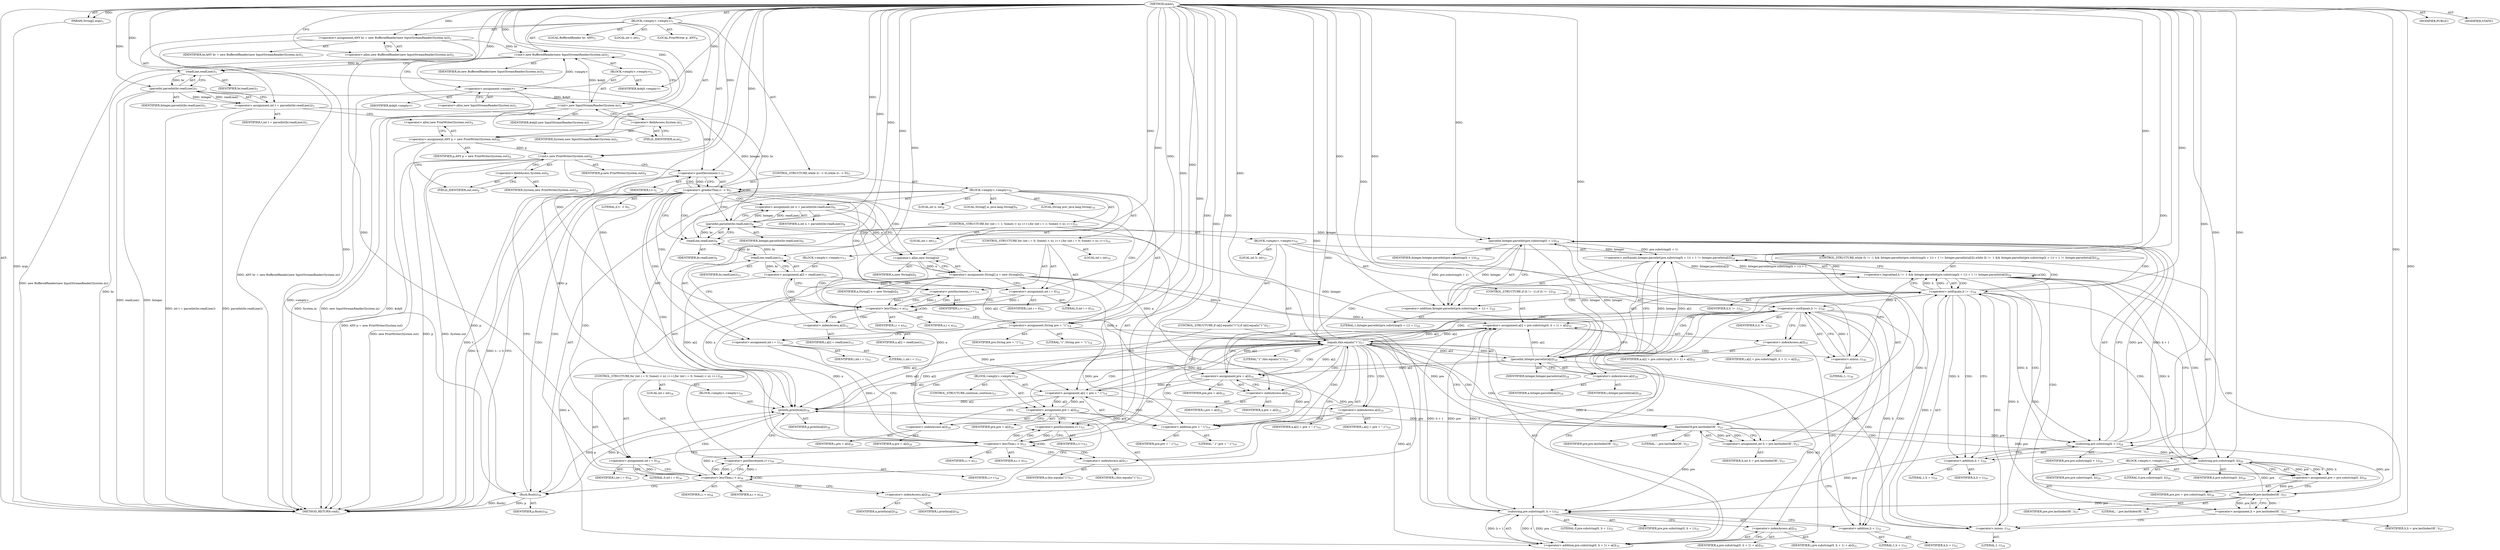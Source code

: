 digraph "main" {  
"21" [label = <(METHOD,main)<SUB>1</SUB>> ]
"22" [label = <(PARAM,String[] args)<SUB>1</SUB>> ]
"23" [label = <(BLOCK,&lt;empty&gt;,&lt;empty&gt;)<SUB>1</SUB>> ]
"4" [label = <(LOCAL,BufferedReader br: ANY)<SUB>2</SUB>> ]
"24" [label = <(&lt;operator&gt;.assignment,ANY br = new BufferedReader(new InputStreamReader(System.in)))<SUB>2</SUB>> ]
"25" [label = <(IDENTIFIER,br,ANY br = new BufferedReader(new InputStreamReader(System.in)))<SUB>2</SUB>> ]
"26" [label = <(&lt;operator&gt;.alloc,new BufferedReader(new InputStreamReader(System.in)))<SUB>2</SUB>> ]
"27" [label = <(&lt;init&gt;,new BufferedReader(new InputStreamReader(System.in)))<SUB>2</SUB>> ]
"3" [label = <(IDENTIFIER,br,new BufferedReader(new InputStreamReader(System.in)))<SUB>2</SUB>> ]
"28" [label = <(BLOCK,&lt;empty&gt;,&lt;empty&gt;)<SUB>2</SUB>> ]
"29" [label = <(&lt;operator&gt;.assignment,&lt;empty&gt;)> ]
"30" [label = <(IDENTIFIER,$obj0,&lt;empty&gt;)> ]
"31" [label = <(&lt;operator&gt;.alloc,new InputStreamReader(System.in))<SUB>2</SUB>> ]
"32" [label = <(&lt;init&gt;,new InputStreamReader(System.in))<SUB>2</SUB>> ]
"33" [label = <(IDENTIFIER,$obj0,new InputStreamReader(System.in))> ]
"34" [label = <(&lt;operator&gt;.fieldAccess,System.in)<SUB>2</SUB>> ]
"35" [label = <(IDENTIFIER,System,new InputStreamReader(System.in))<SUB>2</SUB>> ]
"36" [label = <(FIELD_IDENTIFIER,in,in)<SUB>2</SUB>> ]
"37" [label = <(IDENTIFIER,$obj0,&lt;empty&gt;)> ]
"38" [label = <(LOCAL,int t: int)<SUB>3</SUB>> ]
"39" [label = <(&lt;operator&gt;.assignment,int t = parseInt(br.readLine()))<SUB>3</SUB>> ]
"40" [label = <(IDENTIFIER,t,int t = parseInt(br.readLine()))<SUB>3</SUB>> ]
"41" [label = <(parseInt,parseInt(br.readLine()))<SUB>3</SUB>> ]
"42" [label = <(IDENTIFIER,Integer,parseInt(br.readLine()))<SUB>3</SUB>> ]
"43" [label = <(readLine,readLine())<SUB>3</SUB>> ]
"44" [label = <(IDENTIFIER,br,readLine())<SUB>3</SUB>> ]
"6" [label = <(LOCAL,PrintWriter p: ANY)<SUB>4</SUB>> ]
"45" [label = <(&lt;operator&gt;.assignment,ANY p = new PrintWriter(System.out))<SUB>4</SUB>> ]
"46" [label = <(IDENTIFIER,p,ANY p = new PrintWriter(System.out))<SUB>4</SUB>> ]
"47" [label = <(&lt;operator&gt;.alloc,new PrintWriter(System.out))<SUB>4</SUB>> ]
"48" [label = <(&lt;init&gt;,new PrintWriter(System.out))<SUB>4</SUB>> ]
"5" [label = <(IDENTIFIER,p,new PrintWriter(System.out))<SUB>4</SUB>> ]
"49" [label = <(&lt;operator&gt;.fieldAccess,System.out)<SUB>4</SUB>> ]
"50" [label = <(IDENTIFIER,System,new PrintWriter(System.out))<SUB>4</SUB>> ]
"51" [label = <(FIELD_IDENTIFIER,out,out)<SUB>4</SUB>> ]
"52" [label = <(CONTROL_STRUCTURE,while (t-- &gt; 0),while (t-- &gt; 0))<SUB>5</SUB>> ]
"53" [label = <(&lt;operator&gt;.greaterThan,t-- &gt; 0)<SUB>5</SUB>> ]
"54" [label = <(&lt;operator&gt;.postDecrement,t--)<SUB>5</SUB>> ]
"55" [label = <(IDENTIFIER,t,t--)<SUB>5</SUB>> ]
"56" [label = <(LITERAL,0,t-- &gt; 0)<SUB>5</SUB>> ]
"57" [label = <(BLOCK,&lt;empty&gt;,&lt;empty&gt;)<SUB>6</SUB>> ]
"58" [label = <(LOCAL,int n: int)<SUB>8</SUB>> ]
"59" [label = <(&lt;operator&gt;.assignment,int n = parseInt(br.readLine()))<SUB>8</SUB>> ]
"60" [label = <(IDENTIFIER,n,int n = parseInt(br.readLine()))<SUB>8</SUB>> ]
"61" [label = <(parseInt,parseInt(br.readLine()))<SUB>8</SUB>> ]
"62" [label = <(IDENTIFIER,Integer,parseInt(br.readLine()))<SUB>8</SUB>> ]
"63" [label = <(readLine,readLine())<SUB>8</SUB>> ]
"64" [label = <(IDENTIFIER,br,readLine())<SUB>8</SUB>> ]
"65" [label = <(LOCAL,String[] a: java.lang.String[])<SUB>9</SUB>> ]
"66" [label = <(&lt;operator&gt;.assignment,String[] a = new String[n])<SUB>9</SUB>> ]
"67" [label = <(IDENTIFIER,a,String[] a = new String[n])<SUB>9</SUB>> ]
"68" [label = <(&lt;operator&gt;.alloc,new String[n])> ]
"69" [label = <(IDENTIFIER,n,new String[n])<SUB>9</SUB>> ]
"70" [label = <(CONTROL_STRUCTURE,for (int i = 0; Some(i &lt; n); i++),for (int i = 0; Some(i &lt; n); i++))<SUB>10</SUB>> ]
"71" [label = <(LOCAL,int i: int)<SUB>10</SUB>> ]
"72" [label = <(&lt;operator&gt;.assignment,int i = 0)<SUB>10</SUB>> ]
"73" [label = <(IDENTIFIER,i,int i = 0)<SUB>10</SUB>> ]
"74" [label = <(LITERAL,0,int i = 0)<SUB>10</SUB>> ]
"75" [label = <(&lt;operator&gt;.lessThan,i &lt; n)<SUB>10</SUB>> ]
"76" [label = <(IDENTIFIER,i,i &lt; n)<SUB>10</SUB>> ]
"77" [label = <(IDENTIFIER,n,i &lt; n)<SUB>10</SUB>> ]
"78" [label = <(&lt;operator&gt;.postIncrement,i++)<SUB>10</SUB>> ]
"79" [label = <(IDENTIFIER,i,i++)<SUB>10</SUB>> ]
"80" [label = <(BLOCK,&lt;empty&gt;,&lt;empty&gt;)<SUB>11</SUB>> ]
"81" [label = <(&lt;operator&gt;.assignment,a[i] = readLine())<SUB>12</SUB>> ]
"82" [label = <(&lt;operator&gt;.indexAccess,a[i])<SUB>12</SUB>> ]
"83" [label = <(IDENTIFIER,a,a[i] = readLine())<SUB>12</SUB>> ]
"84" [label = <(IDENTIFIER,i,a[i] = readLine())<SUB>12</SUB>> ]
"85" [label = <(readLine,readLine())<SUB>12</SUB>> ]
"86" [label = <(IDENTIFIER,br,readLine())<SUB>12</SUB>> ]
"87" [label = <(LOCAL,String pre: java.lang.String)<SUB>14</SUB>> ]
"88" [label = <(&lt;operator&gt;.assignment,String pre = &quot;1&quot;)<SUB>14</SUB>> ]
"89" [label = <(IDENTIFIER,pre,String pre = &quot;1&quot;)<SUB>14</SUB>> ]
"90" [label = <(LITERAL,&quot;1&quot;,String pre = &quot;1&quot;)<SUB>14</SUB>> ]
"91" [label = <(CONTROL_STRUCTURE,for (int i = 1; Some(i &lt; n); i++),for (int i = 1; Some(i &lt; n); i++))<SUB>15</SUB>> ]
"92" [label = <(LOCAL,int i: int)<SUB>15</SUB>> ]
"93" [label = <(&lt;operator&gt;.assignment,int i = 1)<SUB>15</SUB>> ]
"94" [label = <(IDENTIFIER,i,int i = 1)<SUB>15</SUB>> ]
"95" [label = <(LITERAL,1,int i = 1)<SUB>15</SUB>> ]
"96" [label = <(&lt;operator&gt;.lessThan,i &lt; n)<SUB>15</SUB>> ]
"97" [label = <(IDENTIFIER,i,i &lt; n)<SUB>15</SUB>> ]
"98" [label = <(IDENTIFIER,n,i &lt; n)<SUB>15</SUB>> ]
"99" [label = <(&lt;operator&gt;.postIncrement,i++)<SUB>15</SUB>> ]
"100" [label = <(IDENTIFIER,i,i++)<SUB>15</SUB>> ]
"101" [label = <(BLOCK,&lt;empty&gt;,&lt;empty&gt;)<SUB>16</SUB>> ]
"102" [label = <(CONTROL_STRUCTURE,if (a[i].equals(&quot;1&quot;)),if (a[i].equals(&quot;1&quot;)))<SUB>17</SUB>> ]
"103" [label = <(equals,this.equals(&quot;1&quot;))<SUB>17</SUB>> ]
"104" [label = <(&lt;operator&gt;.indexAccess,a[i])<SUB>17</SUB>> ]
"105" [label = <(IDENTIFIER,a,this.equals(&quot;1&quot;))<SUB>17</SUB>> ]
"106" [label = <(IDENTIFIER,i,this.equals(&quot;1&quot;))<SUB>17</SUB>> ]
"107" [label = <(LITERAL,&quot;1&quot;,this.equals(&quot;1&quot;))<SUB>17</SUB>> ]
"108" [label = <(BLOCK,&lt;empty&gt;,&lt;empty&gt;)<SUB>18</SUB>> ]
"109" [label = <(&lt;operator&gt;.assignment,a[i] = pre + &quot;.1&quot;)<SUB>19</SUB>> ]
"110" [label = <(&lt;operator&gt;.indexAccess,a[i])<SUB>19</SUB>> ]
"111" [label = <(IDENTIFIER,a,a[i] = pre + &quot;.1&quot;)<SUB>19</SUB>> ]
"112" [label = <(IDENTIFIER,i,a[i] = pre + &quot;.1&quot;)<SUB>19</SUB>> ]
"113" [label = <(&lt;operator&gt;.addition,pre + &quot;.1&quot;)<SUB>19</SUB>> ]
"114" [label = <(IDENTIFIER,pre,pre + &quot;.1&quot;)<SUB>19</SUB>> ]
"115" [label = <(LITERAL,&quot;.1&quot;,pre + &quot;.1&quot;)<SUB>19</SUB>> ]
"116" [label = <(&lt;operator&gt;.assignment,pre = a[i])<SUB>20</SUB>> ]
"117" [label = <(IDENTIFIER,pre,pre = a[i])<SUB>20</SUB>> ]
"118" [label = <(&lt;operator&gt;.indexAccess,a[i])<SUB>20</SUB>> ]
"119" [label = <(IDENTIFIER,a,pre = a[i])<SUB>20</SUB>> ]
"120" [label = <(IDENTIFIER,i,pre = a[i])<SUB>20</SUB>> ]
"121" [label = <(CONTROL_STRUCTURE,continue;,continue;)<SUB>21</SUB>> ]
"122" [label = <(LOCAL,int li: int)<SUB>23</SUB>> ]
"123" [label = <(&lt;operator&gt;.assignment,int li = pre.lastIndexOf('.'))<SUB>23</SUB>> ]
"124" [label = <(IDENTIFIER,li,int li = pre.lastIndexOf('.'))<SUB>23</SUB>> ]
"125" [label = <(lastIndexOf,pre.lastIndexOf('.'))<SUB>23</SUB>> ]
"126" [label = <(IDENTIFIER,pre,pre.lastIndexOf('.'))<SUB>23</SUB>> ]
"127" [label = <(LITERAL,'.',pre.lastIndexOf('.'))<SUB>23</SUB>> ]
"128" [label = <(CONTROL_STRUCTURE,while (li != -1 &amp;&amp; Integer.parseInt(pre.substring(li + 1)) + 1 != Integer.parseInt(a[i])),while (li != -1 &amp;&amp; Integer.parseInt(pre.substring(li + 1)) + 1 != Integer.parseInt(a[i])))<SUB>24</SUB>> ]
"129" [label = <(&lt;operator&gt;.logicalAnd,li != -1 &amp;&amp; Integer.parseInt(pre.substring(li + 1)) + 1 != Integer.parseInt(a[i]))<SUB>24</SUB>> ]
"130" [label = <(&lt;operator&gt;.notEquals,li != -1)<SUB>24</SUB>> ]
"131" [label = <(IDENTIFIER,li,li != -1)<SUB>24</SUB>> ]
"132" [label = <(&lt;operator&gt;.minus,-1)<SUB>24</SUB>> ]
"133" [label = <(LITERAL,1,-1)<SUB>24</SUB>> ]
"134" [label = <(&lt;operator&gt;.notEquals,Integer.parseInt(pre.substring(li + 1)) + 1 != Integer.parseInt(a[i]))<SUB>24</SUB>> ]
"135" [label = <(&lt;operator&gt;.addition,Integer.parseInt(pre.substring(li + 1)) + 1)<SUB>24</SUB>> ]
"136" [label = <(parseInt,Integer.parseInt(pre.substring(li + 1)))<SUB>24</SUB>> ]
"137" [label = <(IDENTIFIER,Integer,Integer.parseInt(pre.substring(li + 1)))<SUB>24</SUB>> ]
"138" [label = <(substring,pre.substring(li + 1))<SUB>24</SUB>> ]
"139" [label = <(IDENTIFIER,pre,pre.substring(li + 1))<SUB>24</SUB>> ]
"140" [label = <(&lt;operator&gt;.addition,li + 1)<SUB>24</SUB>> ]
"141" [label = <(IDENTIFIER,li,li + 1)<SUB>24</SUB>> ]
"142" [label = <(LITERAL,1,li + 1)<SUB>24</SUB>> ]
"143" [label = <(LITERAL,1,Integer.parseInt(pre.substring(li + 1)) + 1)<SUB>24</SUB>> ]
"144" [label = <(parseInt,Integer.parseInt(a[i]))<SUB>24</SUB>> ]
"145" [label = <(IDENTIFIER,Integer,Integer.parseInt(a[i]))<SUB>24</SUB>> ]
"146" [label = <(&lt;operator&gt;.indexAccess,a[i])<SUB>24</SUB>> ]
"147" [label = <(IDENTIFIER,a,Integer.parseInt(a[i]))<SUB>24</SUB>> ]
"148" [label = <(IDENTIFIER,i,Integer.parseInt(a[i]))<SUB>24</SUB>> ]
"149" [label = <(BLOCK,&lt;empty&gt;,&lt;empty&gt;)<SUB>25</SUB>> ]
"150" [label = <(&lt;operator&gt;.assignment,pre = pre.substring(0, li))<SUB>26</SUB>> ]
"151" [label = <(IDENTIFIER,pre,pre = pre.substring(0, li))<SUB>26</SUB>> ]
"152" [label = <(substring,pre.substring(0, li))<SUB>26</SUB>> ]
"153" [label = <(IDENTIFIER,pre,pre.substring(0, li))<SUB>26</SUB>> ]
"154" [label = <(LITERAL,0,pre.substring(0, li))<SUB>26</SUB>> ]
"155" [label = <(IDENTIFIER,li,pre.substring(0, li))<SUB>26</SUB>> ]
"156" [label = <(&lt;operator&gt;.assignment,li = pre.lastIndexOf('.'))<SUB>27</SUB>> ]
"157" [label = <(IDENTIFIER,li,li = pre.lastIndexOf('.'))<SUB>27</SUB>> ]
"158" [label = <(lastIndexOf,pre.lastIndexOf('.'))<SUB>27</SUB>> ]
"159" [label = <(IDENTIFIER,pre,pre.lastIndexOf('.'))<SUB>27</SUB>> ]
"160" [label = <(LITERAL,'.',pre.lastIndexOf('.'))<SUB>27</SUB>> ]
"161" [label = <(CONTROL_STRUCTURE,if (li != -1),if (li != -1))<SUB>30</SUB>> ]
"162" [label = <(&lt;operator&gt;.notEquals,li != -1)<SUB>30</SUB>> ]
"163" [label = <(IDENTIFIER,li,li != -1)<SUB>30</SUB>> ]
"164" [label = <(&lt;operator&gt;.minus,-1)<SUB>30</SUB>> ]
"165" [label = <(LITERAL,1,-1)<SUB>30</SUB>> ]
"166" [label = <(&lt;operator&gt;.assignment,a[i] = pre.substring(0, li + 1) + a[i])<SUB>31</SUB>> ]
"167" [label = <(&lt;operator&gt;.indexAccess,a[i])<SUB>31</SUB>> ]
"168" [label = <(IDENTIFIER,a,a[i] = pre.substring(0, li + 1) + a[i])<SUB>31</SUB>> ]
"169" [label = <(IDENTIFIER,i,a[i] = pre.substring(0, li + 1) + a[i])<SUB>31</SUB>> ]
"170" [label = <(&lt;operator&gt;.addition,pre.substring(0, li + 1) + a[i])<SUB>31</SUB>> ]
"171" [label = <(substring,pre.substring(0, li + 1))<SUB>31</SUB>> ]
"172" [label = <(IDENTIFIER,pre,pre.substring(0, li + 1))<SUB>31</SUB>> ]
"173" [label = <(LITERAL,0,pre.substring(0, li + 1))<SUB>31</SUB>> ]
"174" [label = <(&lt;operator&gt;.addition,li + 1)<SUB>31</SUB>> ]
"175" [label = <(IDENTIFIER,li,li + 1)<SUB>31</SUB>> ]
"176" [label = <(LITERAL,1,li + 1)<SUB>31</SUB>> ]
"177" [label = <(&lt;operator&gt;.indexAccess,a[i])<SUB>31</SUB>> ]
"178" [label = <(IDENTIFIER,a,pre.substring(0, li + 1) + a[i])<SUB>31</SUB>> ]
"179" [label = <(IDENTIFIER,i,pre.substring(0, li + 1) + a[i])<SUB>31</SUB>> ]
"180" [label = <(&lt;operator&gt;.assignment,pre = a[i])<SUB>32</SUB>> ]
"181" [label = <(IDENTIFIER,pre,pre = a[i])<SUB>32</SUB>> ]
"182" [label = <(&lt;operator&gt;.indexAccess,a[i])<SUB>32</SUB>> ]
"183" [label = <(IDENTIFIER,a,pre = a[i])<SUB>32</SUB>> ]
"184" [label = <(IDENTIFIER,i,pre = a[i])<SUB>32</SUB>> ]
"185" [label = <(CONTROL_STRUCTURE,for (int i = 0; Some(i &lt; n); i++),for (int i = 0; Some(i &lt; n); i++))<SUB>34</SUB>> ]
"186" [label = <(LOCAL,int i: int)<SUB>34</SUB>> ]
"187" [label = <(&lt;operator&gt;.assignment,int i = 0)<SUB>34</SUB>> ]
"188" [label = <(IDENTIFIER,i,int i = 0)<SUB>34</SUB>> ]
"189" [label = <(LITERAL,0,int i = 0)<SUB>34</SUB>> ]
"190" [label = <(&lt;operator&gt;.lessThan,i &lt; n)<SUB>34</SUB>> ]
"191" [label = <(IDENTIFIER,i,i &lt; n)<SUB>34</SUB>> ]
"192" [label = <(IDENTIFIER,n,i &lt; n)<SUB>34</SUB>> ]
"193" [label = <(&lt;operator&gt;.postIncrement,i++)<SUB>34</SUB>> ]
"194" [label = <(IDENTIFIER,i,i++)<SUB>34</SUB>> ]
"195" [label = <(BLOCK,&lt;empty&gt;,&lt;empty&gt;)<SUB>35</SUB>> ]
"196" [label = <(println,println(a[i]))<SUB>36</SUB>> ]
"197" [label = <(IDENTIFIER,p,println(a[i]))<SUB>36</SUB>> ]
"198" [label = <(&lt;operator&gt;.indexAccess,a[i])<SUB>36</SUB>> ]
"199" [label = <(IDENTIFIER,a,println(a[i]))<SUB>36</SUB>> ]
"200" [label = <(IDENTIFIER,i,println(a[i]))<SUB>36</SUB>> ]
"201" [label = <(flush,flush())<SUB>38</SUB>> ]
"202" [label = <(IDENTIFIER,p,flush())<SUB>38</SUB>> ]
"203" [label = <(MODIFIER,PUBLIC)> ]
"204" [label = <(MODIFIER,STATIC)> ]
"205" [label = <(METHOD_RETURN,void)<SUB>1</SUB>> ]
  "21" -> "22"  [ label = "AST: "] 
  "21" -> "23"  [ label = "AST: "] 
  "21" -> "203"  [ label = "AST: "] 
  "21" -> "204"  [ label = "AST: "] 
  "21" -> "205"  [ label = "AST: "] 
  "23" -> "4"  [ label = "AST: "] 
  "23" -> "24"  [ label = "AST: "] 
  "23" -> "27"  [ label = "AST: "] 
  "23" -> "38"  [ label = "AST: "] 
  "23" -> "39"  [ label = "AST: "] 
  "23" -> "6"  [ label = "AST: "] 
  "23" -> "45"  [ label = "AST: "] 
  "23" -> "48"  [ label = "AST: "] 
  "23" -> "52"  [ label = "AST: "] 
  "24" -> "25"  [ label = "AST: "] 
  "24" -> "26"  [ label = "AST: "] 
  "27" -> "3"  [ label = "AST: "] 
  "27" -> "28"  [ label = "AST: "] 
  "28" -> "29"  [ label = "AST: "] 
  "28" -> "32"  [ label = "AST: "] 
  "28" -> "37"  [ label = "AST: "] 
  "29" -> "30"  [ label = "AST: "] 
  "29" -> "31"  [ label = "AST: "] 
  "32" -> "33"  [ label = "AST: "] 
  "32" -> "34"  [ label = "AST: "] 
  "34" -> "35"  [ label = "AST: "] 
  "34" -> "36"  [ label = "AST: "] 
  "39" -> "40"  [ label = "AST: "] 
  "39" -> "41"  [ label = "AST: "] 
  "41" -> "42"  [ label = "AST: "] 
  "41" -> "43"  [ label = "AST: "] 
  "43" -> "44"  [ label = "AST: "] 
  "45" -> "46"  [ label = "AST: "] 
  "45" -> "47"  [ label = "AST: "] 
  "48" -> "5"  [ label = "AST: "] 
  "48" -> "49"  [ label = "AST: "] 
  "49" -> "50"  [ label = "AST: "] 
  "49" -> "51"  [ label = "AST: "] 
  "52" -> "53"  [ label = "AST: "] 
  "52" -> "57"  [ label = "AST: "] 
  "53" -> "54"  [ label = "AST: "] 
  "53" -> "56"  [ label = "AST: "] 
  "54" -> "55"  [ label = "AST: "] 
  "57" -> "58"  [ label = "AST: "] 
  "57" -> "59"  [ label = "AST: "] 
  "57" -> "65"  [ label = "AST: "] 
  "57" -> "66"  [ label = "AST: "] 
  "57" -> "70"  [ label = "AST: "] 
  "57" -> "87"  [ label = "AST: "] 
  "57" -> "88"  [ label = "AST: "] 
  "57" -> "91"  [ label = "AST: "] 
  "57" -> "185"  [ label = "AST: "] 
  "57" -> "201"  [ label = "AST: "] 
  "59" -> "60"  [ label = "AST: "] 
  "59" -> "61"  [ label = "AST: "] 
  "61" -> "62"  [ label = "AST: "] 
  "61" -> "63"  [ label = "AST: "] 
  "63" -> "64"  [ label = "AST: "] 
  "66" -> "67"  [ label = "AST: "] 
  "66" -> "68"  [ label = "AST: "] 
  "68" -> "69"  [ label = "AST: "] 
  "70" -> "71"  [ label = "AST: "] 
  "70" -> "72"  [ label = "AST: "] 
  "70" -> "75"  [ label = "AST: "] 
  "70" -> "78"  [ label = "AST: "] 
  "70" -> "80"  [ label = "AST: "] 
  "72" -> "73"  [ label = "AST: "] 
  "72" -> "74"  [ label = "AST: "] 
  "75" -> "76"  [ label = "AST: "] 
  "75" -> "77"  [ label = "AST: "] 
  "78" -> "79"  [ label = "AST: "] 
  "80" -> "81"  [ label = "AST: "] 
  "81" -> "82"  [ label = "AST: "] 
  "81" -> "85"  [ label = "AST: "] 
  "82" -> "83"  [ label = "AST: "] 
  "82" -> "84"  [ label = "AST: "] 
  "85" -> "86"  [ label = "AST: "] 
  "88" -> "89"  [ label = "AST: "] 
  "88" -> "90"  [ label = "AST: "] 
  "91" -> "92"  [ label = "AST: "] 
  "91" -> "93"  [ label = "AST: "] 
  "91" -> "96"  [ label = "AST: "] 
  "91" -> "99"  [ label = "AST: "] 
  "91" -> "101"  [ label = "AST: "] 
  "93" -> "94"  [ label = "AST: "] 
  "93" -> "95"  [ label = "AST: "] 
  "96" -> "97"  [ label = "AST: "] 
  "96" -> "98"  [ label = "AST: "] 
  "99" -> "100"  [ label = "AST: "] 
  "101" -> "102"  [ label = "AST: "] 
  "101" -> "122"  [ label = "AST: "] 
  "101" -> "123"  [ label = "AST: "] 
  "101" -> "128"  [ label = "AST: "] 
  "101" -> "161"  [ label = "AST: "] 
  "101" -> "180"  [ label = "AST: "] 
  "102" -> "103"  [ label = "AST: "] 
  "102" -> "108"  [ label = "AST: "] 
  "103" -> "104"  [ label = "AST: "] 
  "103" -> "107"  [ label = "AST: "] 
  "104" -> "105"  [ label = "AST: "] 
  "104" -> "106"  [ label = "AST: "] 
  "108" -> "109"  [ label = "AST: "] 
  "108" -> "116"  [ label = "AST: "] 
  "108" -> "121"  [ label = "AST: "] 
  "109" -> "110"  [ label = "AST: "] 
  "109" -> "113"  [ label = "AST: "] 
  "110" -> "111"  [ label = "AST: "] 
  "110" -> "112"  [ label = "AST: "] 
  "113" -> "114"  [ label = "AST: "] 
  "113" -> "115"  [ label = "AST: "] 
  "116" -> "117"  [ label = "AST: "] 
  "116" -> "118"  [ label = "AST: "] 
  "118" -> "119"  [ label = "AST: "] 
  "118" -> "120"  [ label = "AST: "] 
  "123" -> "124"  [ label = "AST: "] 
  "123" -> "125"  [ label = "AST: "] 
  "125" -> "126"  [ label = "AST: "] 
  "125" -> "127"  [ label = "AST: "] 
  "128" -> "129"  [ label = "AST: "] 
  "128" -> "149"  [ label = "AST: "] 
  "129" -> "130"  [ label = "AST: "] 
  "129" -> "134"  [ label = "AST: "] 
  "130" -> "131"  [ label = "AST: "] 
  "130" -> "132"  [ label = "AST: "] 
  "132" -> "133"  [ label = "AST: "] 
  "134" -> "135"  [ label = "AST: "] 
  "134" -> "144"  [ label = "AST: "] 
  "135" -> "136"  [ label = "AST: "] 
  "135" -> "143"  [ label = "AST: "] 
  "136" -> "137"  [ label = "AST: "] 
  "136" -> "138"  [ label = "AST: "] 
  "138" -> "139"  [ label = "AST: "] 
  "138" -> "140"  [ label = "AST: "] 
  "140" -> "141"  [ label = "AST: "] 
  "140" -> "142"  [ label = "AST: "] 
  "144" -> "145"  [ label = "AST: "] 
  "144" -> "146"  [ label = "AST: "] 
  "146" -> "147"  [ label = "AST: "] 
  "146" -> "148"  [ label = "AST: "] 
  "149" -> "150"  [ label = "AST: "] 
  "149" -> "156"  [ label = "AST: "] 
  "150" -> "151"  [ label = "AST: "] 
  "150" -> "152"  [ label = "AST: "] 
  "152" -> "153"  [ label = "AST: "] 
  "152" -> "154"  [ label = "AST: "] 
  "152" -> "155"  [ label = "AST: "] 
  "156" -> "157"  [ label = "AST: "] 
  "156" -> "158"  [ label = "AST: "] 
  "158" -> "159"  [ label = "AST: "] 
  "158" -> "160"  [ label = "AST: "] 
  "161" -> "162"  [ label = "AST: "] 
  "161" -> "166"  [ label = "AST: "] 
  "162" -> "163"  [ label = "AST: "] 
  "162" -> "164"  [ label = "AST: "] 
  "164" -> "165"  [ label = "AST: "] 
  "166" -> "167"  [ label = "AST: "] 
  "166" -> "170"  [ label = "AST: "] 
  "167" -> "168"  [ label = "AST: "] 
  "167" -> "169"  [ label = "AST: "] 
  "170" -> "171"  [ label = "AST: "] 
  "170" -> "177"  [ label = "AST: "] 
  "171" -> "172"  [ label = "AST: "] 
  "171" -> "173"  [ label = "AST: "] 
  "171" -> "174"  [ label = "AST: "] 
  "174" -> "175"  [ label = "AST: "] 
  "174" -> "176"  [ label = "AST: "] 
  "177" -> "178"  [ label = "AST: "] 
  "177" -> "179"  [ label = "AST: "] 
  "180" -> "181"  [ label = "AST: "] 
  "180" -> "182"  [ label = "AST: "] 
  "182" -> "183"  [ label = "AST: "] 
  "182" -> "184"  [ label = "AST: "] 
  "185" -> "186"  [ label = "AST: "] 
  "185" -> "187"  [ label = "AST: "] 
  "185" -> "190"  [ label = "AST: "] 
  "185" -> "193"  [ label = "AST: "] 
  "185" -> "195"  [ label = "AST: "] 
  "187" -> "188"  [ label = "AST: "] 
  "187" -> "189"  [ label = "AST: "] 
  "190" -> "191"  [ label = "AST: "] 
  "190" -> "192"  [ label = "AST: "] 
  "193" -> "194"  [ label = "AST: "] 
  "195" -> "196"  [ label = "AST: "] 
  "196" -> "197"  [ label = "AST: "] 
  "196" -> "198"  [ label = "AST: "] 
  "198" -> "199"  [ label = "AST: "] 
  "198" -> "200"  [ label = "AST: "] 
  "201" -> "202"  [ label = "AST: "] 
  "24" -> "31"  [ label = "CFG: "] 
  "27" -> "43"  [ label = "CFG: "] 
  "39" -> "47"  [ label = "CFG: "] 
  "45" -> "51"  [ label = "CFG: "] 
  "48" -> "54"  [ label = "CFG: "] 
  "26" -> "24"  [ label = "CFG: "] 
  "41" -> "39"  [ label = "CFG: "] 
  "47" -> "45"  [ label = "CFG: "] 
  "49" -> "48"  [ label = "CFG: "] 
  "53" -> "205"  [ label = "CFG: "] 
  "53" -> "63"  [ label = "CFG: "] 
  "29" -> "36"  [ label = "CFG: "] 
  "32" -> "27"  [ label = "CFG: "] 
  "43" -> "41"  [ label = "CFG: "] 
  "51" -> "49"  [ label = "CFG: "] 
  "54" -> "53"  [ label = "CFG: "] 
  "59" -> "68"  [ label = "CFG: "] 
  "66" -> "72"  [ label = "CFG: "] 
  "88" -> "93"  [ label = "CFG: "] 
  "201" -> "54"  [ label = "CFG: "] 
  "31" -> "29"  [ label = "CFG: "] 
  "34" -> "32"  [ label = "CFG: "] 
  "61" -> "59"  [ label = "CFG: "] 
  "68" -> "66"  [ label = "CFG: "] 
  "72" -> "75"  [ label = "CFG: "] 
  "75" -> "82"  [ label = "CFG: "] 
  "75" -> "88"  [ label = "CFG: "] 
  "78" -> "75"  [ label = "CFG: "] 
  "93" -> "96"  [ label = "CFG: "] 
  "96" -> "104"  [ label = "CFG: "] 
  "96" -> "187"  [ label = "CFG: "] 
  "99" -> "96"  [ label = "CFG: "] 
  "187" -> "190"  [ label = "CFG: "] 
  "190" -> "198"  [ label = "CFG: "] 
  "190" -> "201"  [ label = "CFG: "] 
  "193" -> "190"  [ label = "CFG: "] 
  "36" -> "34"  [ label = "CFG: "] 
  "63" -> "61"  [ label = "CFG: "] 
  "81" -> "78"  [ label = "CFG: "] 
  "123" -> "132"  [ label = "CFG: "] 
  "180" -> "99"  [ label = "CFG: "] 
  "196" -> "193"  [ label = "CFG: "] 
  "82" -> "85"  [ label = "CFG: "] 
  "85" -> "81"  [ label = "CFG: "] 
  "103" -> "110"  [ label = "CFG: "] 
  "103" -> "125"  [ label = "CFG: "] 
  "125" -> "123"  [ label = "CFG: "] 
  "129" -> "152"  [ label = "CFG: "] 
  "129" -> "164"  [ label = "CFG: "] 
  "162" -> "167"  [ label = "CFG: "] 
  "162" -> "182"  [ label = "CFG: "] 
  "166" -> "182"  [ label = "CFG: "] 
  "182" -> "180"  [ label = "CFG: "] 
  "198" -> "196"  [ label = "CFG: "] 
  "104" -> "103"  [ label = "CFG: "] 
  "109" -> "118"  [ label = "CFG: "] 
  "116" -> "99"  [ label = "CFG: "] 
  "130" -> "129"  [ label = "CFG: "] 
  "130" -> "140"  [ label = "CFG: "] 
  "134" -> "129"  [ label = "CFG: "] 
  "150" -> "158"  [ label = "CFG: "] 
  "156" -> "132"  [ label = "CFG: "] 
  "164" -> "162"  [ label = "CFG: "] 
  "167" -> "174"  [ label = "CFG: "] 
  "170" -> "166"  [ label = "CFG: "] 
  "110" -> "113"  [ label = "CFG: "] 
  "113" -> "109"  [ label = "CFG: "] 
  "118" -> "116"  [ label = "CFG: "] 
  "132" -> "130"  [ label = "CFG: "] 
  "135" -> "146"  [ label = "CFG: "] 
  "144" -> "134"  [ label = "CFG: "] 
  "152" -> "150"  [ label = "CFG: "] 
  "158" -> "156"  [ label = "CFG: "] 
  "171" -> "177"  [ label = "CFG: "] 
  "177" -> "170"  [ label = "CFG: "] 
  "136" -> "135"  [ label = "CFG: "] 
  "146" -> "144"  [ label = "CFG: "] 
  "174" -> "171"  [ label = "CFG: "] 
  "138" -> "136"  [ label = "CFG: "] 
  "140" -> "138"  [ label = "CFG: "] 
  "21" -> "26"  [ label = "CFG: "] 
  "22" -> "205"  [ label = "DDG: args"] 
  "24" -> "205"  [ label = "DDG: ANY br = new BufferedReader(new InputStreamReader(System.in))"] 
  "29" -> "205"  [ label = "DDG: &lt;empty&gt;"] 
  "32" -> "205"  [ label = "DDG: $obj0"] 
  "32" -> "205"  [ label = "DDG: System.in"] 
  "32" -> "205"  [ label = "DDG: new InputStreamReader(System.in)"] 
  "27" -> "205"  [ label = "DDG: new BufferedReader(new InputStreamReader(System.in))"] 
  "41" -> "205"  [ label = "DDG: Integer"] 
  "43" -> "205"  [ label = "DDG: br"] 
  "41" -> "205"  [ label = "DDG: readLine()"] 
  "39" -> "205"  [ label = "DDG: parseInt(br.readLine())"] 
  "39" -> "205"  [ label = "DDG: int t = parseInt(br.readLine())"] 
  "45" -> "205"  [ label = "DDG: ANY p = new PrintWriter(System.out)"] 
  "48" -> "205"  [ label = "DDG: p"] 
  "48" -> "205"  [ label = "DDG: System.out"] 
  "48" -> "205"  [ label = "DDG: new PrintWriter(System.out)"] 
  "54" -> "205"  [ label = "DDG: t"] 
  "53" -> "205"  [ label = "DDG: t--"] 
  "53" -> "205"  [ label = "DDG: t-- &gt; 0"] 
  "201" -> "205"  [ label = "DDG: p"] 
  "201" -> "205"  [ label = "DDG: flush()"] 
  "21" -> "22"  [ label = "DDG: "] 
  "21" -> "24"  [ label = "DDG: "] 
  "41" -> "39"  [ label = "DDG: Integer"] 
  "41" -> "39"  [ label = "DDG: readLine()"] 
  "21" -> "45"  [ label = "DDG: "] 
  "24" -> "27"  [ label = "DDG: br"] 
  "21" -> "27"  [ label = "DDG: "] 
  "29" -> "27"  [ label = "DDG: &lt;empty&gt;"] 
  "32" -> "27"  [ label = "DDG: $obj0"] 
  "45" -> "48"  [ label = "DDG: p"] 
  "21" -> "48"  [ label = "DDG: "] 
  "21" -> "29"  [ label = "DDG: "] 
  "21" -> "37"  [ label = "DDG: "] 
  "21" -> "41"  [ label = "DDG: "] 
  "43" -> "41"  [ label = "DDG: br"] 
  "54" -> "53"  [ label = "DDG: t"] 
  "21" -> "53"  [ label = "DDG: "] 
  "61" -> "59"  [ label = "DDG: Integer"] 
  "61" -> "59"  [ label = "DDG: readLine()"] 
  "68" -> "66"  [ label = "DDG: n"] 
  "21" -> "88"  [ label = "DDG: "] 
  "29" -> "32"  [ label = "DDG: $obj0"] 
  "21" -> "32"  [ label = "DDG: "] 
  "27" -> "43"  [ label = "DDG: br"] 
  "21" -> "43"  [ label = "DDG: "] 
  "39" -> "54"  [ label = "DDG: t"] 
  "21" -> "54"  [ label = "DDG: "] 
  "21" -> "72"  [ label = "DDG: "] 
  "21" -> "93"  [ label = "DDG: "] 
  "21" -> "187"  [ label = "DDG: "] 
  "48" -> "201"  [ label = "DDG: p"] 
  "196" -> "201"  [ label = "DDG: p"] 
  "21" -> "201"  [ label = "DDG: "] 
  "41" -> "61"  [ label = "DDG: Integer"] 
  "144" -> "61"  [ label = "DDG: Integer"] 
  "21" -> "61"  [ label = "DDG: "] 
  "63" -> "61"  [ label = "DDG: br"] 
  "59" -> "68"  [ label = "DDG: n"] 
  "21" -> "68"  [ label = "DDG: "] 
  "72" -> "75"  [ label = "DDG: i"] 
  "78" -> "75"  [ label = "DDG: i"] 
  "21" -> "75"  [ label = "DDG: "] 
  "68" -> "75"  [ label = "DDG: n"] 
  "75" -> "78"  [ label = "DDG: i"] 
  "21" -> "78"  [ label = "DDG: "] 
  "85" -> "81"  [ label = "DDG: br"] 
  "93" -> "96"  [ label = "DDG: i"] 
  "99" -> "96"  [ label = "DDG: i"] 
  "21" -> "96"  [ label = "DDG: "] 
  "75" -> "96"  [ label = "DDG: n"] 
  "96" -> "99"  [ label = "DDG: i"] 
  "21" -> "99"  [ label = "DDG: "] 
  "125" -> "123"  [ label = "DDG: pre"] 
  "125" -> "123"  [ label = "DDG: '.'"] 
  "66" -> "180"  [ label = "DDG: a"] 
  "103" -> "180"  [ label = "DDG: a[i]"] 
  "144" -> "180"  [ label = "DDG: a[i]"] 
  "166" -> "180"  [ label = "DDG: a[i]"] 
  "187" -> "190"  [ label = "DDG: i"] 
  "193" -> "190"  [ label = "DDG: i"] 
  "21" -> "190"  [ label = "DDG: "] 
  "96" -> "190"  [ label = "DDG: n"] 
  "190" -> "193"  [ label = "DDG: i"] 
  "21" -> "193"  [ label = "DDG: "] 
  "43" -> "63"  [ label = "DDG: br"] 
  "85" -> "63"  [ label = "DDG: br"] 
  "21" -> "63"  [ label = "DDG: "] 
  "171" -> "166"  [ label = "DDG: pre"] 
  "171" -> "166"  [ label = "DDG: 0"] 
  "171" -> "166"  [ label = "DDG: li + 1"] 
  "66" -> "166"  [ label = "DDG: a"] 
  "103" -> "166"  [ label = "DDG: a[i]"] 
  "144" -> "166"  [ label = "DDG: a[i]"] 
  "48" -> "196"  [ label = "DDG: p"] 
  "201" -> "196"  [ label = "DDG: p"] 
  "21" -> "196"  [ label = "DDG: "] 
  "66" -> "196"  [ label = "DDG: a"] 
  "81" -> "196"  [ label = "DDG: a[i]"] 
  "103" -> "196"  [ label = "DDG: a[i]"] 
  "144" -> "196"  [ label = "DDG: a[i]"] 
  "166" -> "196"  [ label = "DDG: a[i]"] 
  "109" -> "196"  [ label = "DDG: a[i]"] 
  "63" -> "85"  [ label = "DDG: br"] 
  "21" -> "85"  [ label = "DDG: "] 
  "66" -> "103"  [ label = "DDG: a"] 
  "196" -> "103"  [ label = "DDG: a[i]"] 
  "81" -> "103"  [ label = "DDG: a[i]"] 
  "144" -> "103"  [ label = "DDG: a[i]"] 
  "166" -> "103"  [ label = "DDG: a[i]"] 
  "109" -> "103"  [ label = "DDG: a[i]"] 
  "21" -> "103"  [ label = "DDG: "] 
  "88" -> "109"  [ label = "DDG: pre"] 
  "180" -> "109"  [ label = "DDG: pre"] 
  "116" -> "109"  [ label = "DDG: pre"] 
  "21" -> "109"  [ label = "DDG: "] 
  "66" -> "116"  [ label = "DDG: a"] 
  "109" -> "116"  [ label = "DDG: a[i]"] 
  "88" -> "125"  [ label = "DDG: pre"] 
  "180" -> "125"  [ label = "DDG: pre"] 
  "116" -> "125"  [ label = "DDG: pre"] 
  "21" -> "125"  [ label = "DDG: "] 
  "130" -> "129"  [ label = "DDG: li"] 
  "130" -> "129"  [ label = "DDG: -1"] 
  "134" -> "129"  [ label = "DDG: Integer.parseInt(pre.substring(li + 1)) + 1"] 
  "134" -> "129"  [ label = "DDG: Integer.parseInt(a[i])"] 
  "152" -> "150"  [ label = "DDG: pre"] 
  "152" -> "150"  [ label = "DDG: 0"] 
  "152" -> "150"  [ label = "DDG: li"] 
  "158" -> "156"  [ label = "DDG: pre"] 
  "158" -> "156"  [ label = "DDG: '.'"] 
  "130" -> "162"  [ label = "DDG: li"] 
  "21" -> "162"  [ label = "DDG: "] 
  "164" -> "162"  [ label = "DDG: 1"] 
  "123" -> "130"  [ label = "DDG: li"] 
  "156" -> "130"  [ label = "DDG: li"] 
  "21" -> "130"  [ label = "DDG: "] 
  "132" -> "130"  [ label = "DDG: 1"] 
  "136" -> "134"  [ label = "DDG: Integer"] 
  "136" -> "134"  [ label = "DDG: pre.substring(li + 1)"] 
  "21" -> "134"  [ label = "DDG: "] 
  "144" -> "134"  [ label = "DDG: Integer"] 
  "144" -> "134"  [ label = "DDG: a[i]"] 
  "21" -> "164"  [ label = "DDG: "] 
  "171" -> "170"  [ label = "DDG: pre"] 
  "171" -> "170"  [ label = "DDG: 0"] 
  "171" -> "170"  [ label = "DDG: li + 1"] 
  "66" -> "170"  [ label = "DDG: a"] 
  "103" -> "170"  [ label = "DDG: a[i]"] 
  "144" -> "170"  [ label = "DDG: a[i]"] 
  "88" -> "113"  [ label = "DDG: pre"] 
  "180" -> "113"  [ label = "DDG: pre"] 
  "116" -> "113"  [ label = "DDG: pre"] 
  "21" -> "113"  [ label = "DDG: "] 
  "21" -> "132"  [ label = "DDG: "] 
  "136" -> "135"  [ label = "DDG: Integer"] 
  "136" -> "135"  [ label = "DDG: pre.substring(li + 1)"] 
  "21" -> "135"  [ label = "DDG: "] 
  "136" -> "144"  [ label = "DDG: Integer"] 
  "21" -> "144"  [ label = "DDG: "] 
  "66" -> "144"  [ label = "DDG: a"] 
  "103" -> "144"  [ label = "DDG: a[i]"] 
  "125" -> "152"  [ label = "DDG: pre"] 
  "138" -> "152"  [ label = "DDG: pre"] 
  "158" -> "152"  [ label = "DDG: pre"] 
  "21" -> "152"  [ label = "DDG: "] 
  "130" -> "152"  [ label = "DDG: li"] 
  "150" -> "158"  [ label = "DDG: pre"] 
  "21" -> "158"  [ label = "DDG: "] 
  "125" -> "171"  [ label = "DDG: pre"] 
  "138" -> "171"  [ label = "DDG: pre"] 
  "158" -> "171"  [ label = "DDG: pre"] 
  "21" -> "171"  [ label = "DDG: "] 
  "162" -> "171"  [ label = "DDG: li"] 
  "61" -> "136"  [ label = "DDG: Integer"] 
  "144" -> "136"  [ label = "DDG: Integer"] 
  "21" -> "136"  [ label = "DDG: "] 
  "138" -> "136"  [ label = "DDG: pre"] 
  "138" -> "136"  [ label = "DDG: li + 1"] 
  "162" -> "174"  [ label = "DDG: li"] 
  "21" -> "174"  [ label = "DDG: "] 
  "125" -> "138"  [ label = "DDG: pre"] 
  "158" -> "138"  [ label = "DDG: pre"] 
  "21" -> "138"  [ label = "DDG: "] 
  "130" -> "138"  [ label = "DDG: li"] 
  "130" -> "140"  [ label = "DDG: li"] 
  "21" -> "140"  [ label = "DDG: "] 
  "53" -> "68"  [ label = "CDG: "] 
  "53" -> "96"  [ label = "CDG: "] 
  "53" -> "75"  [ label = "CDG: "] 
  "53" -> "59"  [ label = "CDG: "] 
  "53" -> "93"  [ label = "CDG: "] 
  "53" -> "187"  [ label = "CDG: "] 
  "53" -> "190"  [ label = "CDG: "] 
  "53" -> "54"  [ label = "CDG: "] 
  "53" -> "61"  [ label = "CDG: "] 
  "53" -> "88"  [ label = "CDG: "] 
  "53" -> "201"  [ label = "CDG: "] 
  "53" -> "66"  [ label = "CDG: "] 
  "53" -> "72"  [ label = "CDG: "] 
  "53" -> "53"  [ label = "CDG: "] 
  "53" -> "63"  [ label = "CDG: "] 
  "75" -> "75"  [ label = "CDG: "] 
  "75" -> "81"  [ label = "CDG: "] 
  "75" -> "85"  [ label = "CDG: "] 
  "75" -> "82"  [ label = "CDG: "] 
  "75" -> "78"  [ label = "CDG: "] 
  "96" -> "96"  [ label = "CDG: "] 
  "96" -> "103"  [ label = "CDG: "] 
  "96" -> "104"  [ label = "CDG: "] 
  "96" -> "99"  [ label = "CDG: "] 
  "190" -> "196"  [ label = "CDG: "] 
  "190" -> "198"  [ label = "CDG: "] 
  "190" -> "190"  [ label = "CDG: "] 
  "190" -> "193"  [ label = "CDG: "] 
  "103" -> "113"  [ label = "CDG: "] 
  "103" -> "132"  [ label = "CDG: "] 
  "103" -> "162"  [ label = "CDG: "] 
  "103" -> "129"  [ label = "CDG: "] 
  "103" -> "130"  [ label = "CDG: "] 
  "103" -> "118"  [ label = "CDG: "] 
  "103" -> "182"  [ label = "CDG: "] 
  "103" -> "164"  [ label = "CDG: "] 
  "103" -> "180"  [ label = "CDG: "] 
  "103" -> "116"  [ label = "CDG: "] 
  "103" -> "123"  [ label = "CDG: "] 
  "103" -> "110"  [ label = "CDG: "] 
  "103" -> "125"  [ label = "CDG: "] 
  "103" -> "109"  [ label = "CDG: "] 
  "129" -> "132"  [ label = "CDG: "] 
  "129" -> "150"  [ label = "CDG: "] 
  "129" -> "129"  [ label = "CDG: "] 
  "129" -> "152"  [ label = "CDG: "] 
  "129" -> "130"  [ label = "CDG: "] 
  "129" -> "158"  [ label = "CDG: "] 
  "129" -> "156"  [ label = "CDG: "] 
  "162" -> "167"  [ label = "CDG: "] 
  "162" -> "170"  [ label = "CDG: "] 
  "162" -> "174"  [ label = "CDG: "] 
  "162" -> "171"  [ label = "CDG: "] 
  "162" -> "166"  [ label = "CDG: "] 
  "162" -> "177"  [ label = "CDG: "] 
  "130" -> "136"  [ label = "CDG: "] 
  "130" -> "146"  [ label = "CDG: "] 
  "130" -> "144"  [ label = "CDG: "] 
  "130" -> "134"  [ label = "CDG: "] 
  "130" -> "138"  [ label = "CDG: "] 
  "130" -> "140"  [ label = "CDG: "] 
  "130" -> "135"  [ label = "CDG: "] 
}
